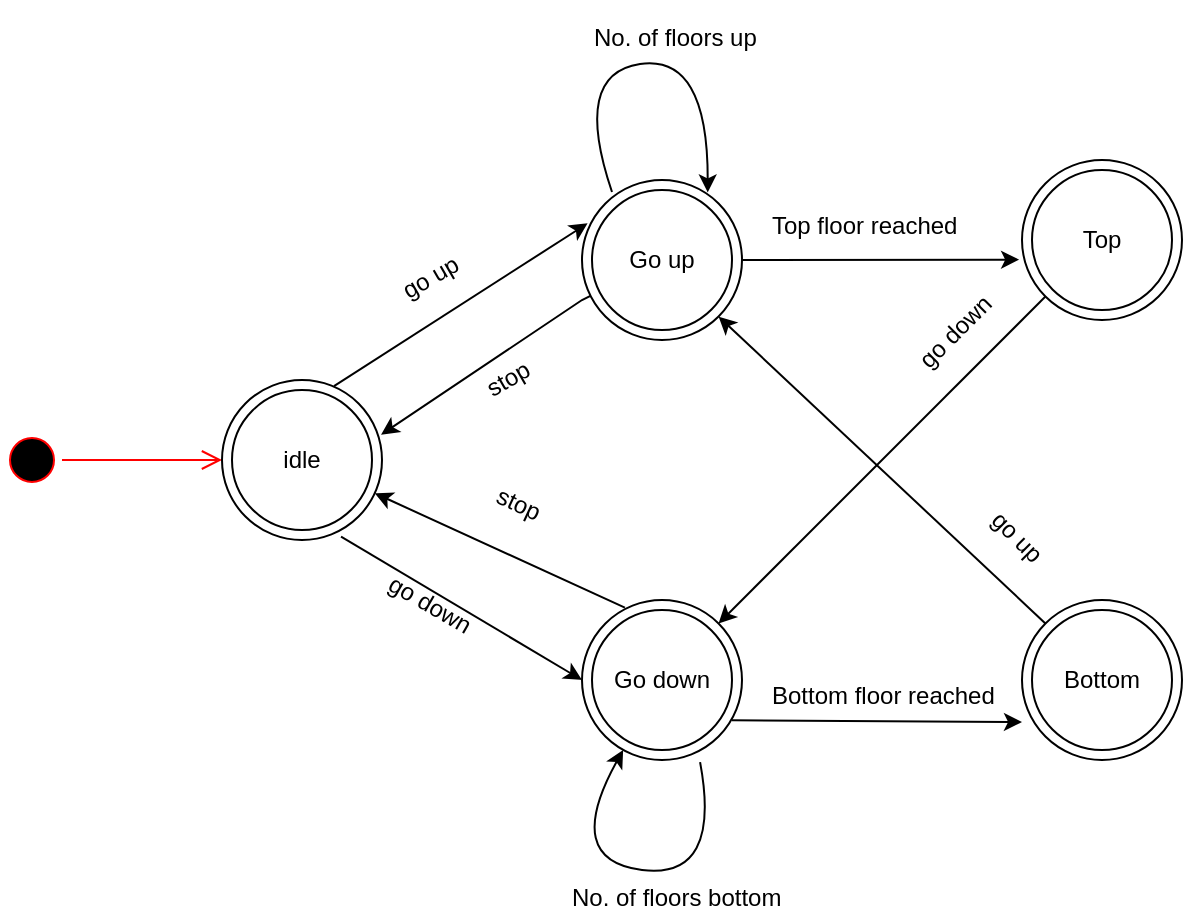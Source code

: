 <mxfile version="15.5.9" type="github">
  <diagram name="Page-1" id="58cdce13-f638-feb5-8d6f-7d28b1aa9fa0">
    <mxGraphModel dx="868" dy="468" grid="1" gridSize="10" guides="1" tooltips="1" connect="1" arrows="1" fold="1" page="1" pageScale="1" pageWidth="1100" pageHeight="850" background="none" math="0" shadow="0">
      <root>
        <mxCell id="0" />
        <mxCell id="1" parent="0" />
        <mxCell id="382b91b5511bd0f7-1" value="" style="ellipse;html=1;shape=startState;fillColor=#000000;strokeColor=#ff0000;rounded=1;shadow=0;comic=0;labelBackgroundColor=none;fontFamily=Verdana;fontSize=12;fontColor=#000000;align=center;direction=south;" parent="1" vertex="1">
          <mxGeometry x="150" y="395" width="30" height="30" as="geometry" />
        </mxCell>
        <mxCell id="2a3bc250acf0617d-9" style="edgeStyle=orthogonalEdgeStyle;html=1;labelBackgroundColor=none;endArrow=open;endSize=8;strokeColor=#ff0000;fontFamily=Verdana;fontSize=12;align=left;" parent="1" source="382b91b5511bd0f7-1" edge="1">
          <mxGeometry relative="1" as="geometry">
            <mxPoint x="260" y="410" as="targetPoint" />
          </mxGeometry>
        </mxCell>
        <mxCell id="pOz0Ra9kWPePMZy7CQo1-2" value="idle" style="ellipse;whiteSpace=wrap;html=1;aspect=fixed;" vertex="1" parent="1">
          <mxGeometry x="260" y="370" width="80" height="80" as="geometry" />
        </mxCell>
        <mxCell id="pOz0Ra9kWPePMZy7CQo1-4" value="" style="ellipse;whiteSpace=wrap;html=1;aspect=fixed;" vertex="1" parent="1">
          <mxGeometry x="440" y="270" width="80" height="80" as="geometry" />
        </mxCell>
        <mxCell id="pOz0Ra9kWPePMZy7CQo1-5" value="" style="ellipse;whiteSpace=wrap;html=1;aspect=fixed;" vertex="1" parent="1">
          <mxGeometry x="440" y="480" width="80" height="80" as="geometry" />
        </mxCell>
        <mxCell id="pOz0Ra9kWPePMZy7CQo1-6" value="" style="ellipse;whiteSpace=wrap;html=1;aspect=fixed;" vertex="1" parent="1">
          <mxGeometry x="660" y="480" width="80" height="80" as="geometry" />
        </mxCell>
        <mxCell id="pOz0Ra9kWPePMZy7CQo1-7" value="" style="ellipse;whiteSpace=wrap;html=1;aspect=fixed;" vertex="1" parent="1">
          <mxGeometry x="660" y="260" width="80" height="80" as="geometry" />
        </mxCell>
        <mxCell id="pOz0Ra9kWPePMZy7CQo1-8" value="Go up" style="ellipse;whiteSpace=wrap;html=1;aspect=fixed;" vertex="1" parent="1">
          <mxGeometry x="445" y="275" width="70" height="70" as="geometry" />
        </mxCell>
        <mxCell id="pOz0Ra9kWPePMZy7CQo1-9" value="Top" style="ellipse;whiteSpace=wrap;html=1;aspect=fixed;" vertex="1" parent="1">
          <mxGeometry x="665" y="265" width="70" height="70" as="geometry" />
        </mxCell>
        <mxCell id="pOz0Ra9kWPePMZy7CQo1-10" value="Go down" style="ellipse;whiteSpace=wrap;html=1;aspect=fixed;" vertex="1" parent="1">
          <mxGeometry x="445" y="485" width="70" height="70" as="geometry" />
        </mxCell>
        <mxCell id="pOz0Ra9kWPePMZy7CQo1-11" value="Bottom" style="ellipse;whiteSpace=wrap;html=1;aspect=fixed;" vertex="1" parent="1">
          <mxGeometry x="665" y="485" width="70" height="70" as="geometry" />
        </mxCell>
        <mxCell id="pOz0Ra9kWPePMZy7CQo1-12" value="" style="endArrow=classic;html=1;rounded=0;exitX=0.7;exitY=0.038;exitDx=0;exitDy=0;entryX=0.035;entryY=0.271;entryDx=0;entryDy=0;entryPerimeter=0;exitPerimeter=0;" edge="1" parent="1" source="pOz0Ra9kWPePMZy7CQo1-2" target="pOz0Ra9kWPePMZy7CQo1-4">
          <mxGeometry width="50" height="50" relative="1" as="geometry">
            <mxPoint x="320.284" y="345.996" as="sourcePoint" />
            <mxPoint x="431" y="291.28" as="targetPoint" />
          </mxGeometry>
        </mxCell>
        <mxCell id="pOz0Ra9kWPePMZy7CQo1-13" value="" style="endArrow=classic;html=1;rounded=0;exitX=0.744;exitY=0.979;exitDx=0;exitDy=0;exitPerimeter=0;entryX=0;entryY=0.5;entryDx=0;entryDy=0;" edge="1" parent="1" source="pOz0Ra9kWPePMZy7CQo1-2" target="pOz0Ra9kWPePMZy7CQo1-5">
          <mxGeometry width="50" height="50" relative="1" as="geometry">
            <mxPoint x="320.004" y="444.996" as="sourcePoint" />
            <mxPoint x="440" y="480" as="targetPoint" />
          </mxGeometry>
        </mxCell>
        <mxCell id="pOz0Ra9kWPePMZy7CQo1-14" value="" style="endArrow=classic;html=1;rounded=0;exitX=1;exitY=0.5;exitDx=0;exitDy=0;entryX=-0.018;entryY=0.673;entryDx=0;entryDy=0;entryPerimeter=0;" edge="1" parent="1" source="pOz0Ra9kWPePMZy7CQo1-4">
          <mxGeometry width="50" height="50" relative="1" as="geometry">
            <mxPoint x="520.004" y="300.996" as="sourcePoint" />
            <mxPoint x="658.56" y="309.84" as="targetPoint" />
          </mxGeometry>
        </mxCell>
        <mxCell id="pOz0Ra9kWPePMZy7CQo1-15" value="" style="endArrow=classic;html=1;rounded=0;exitX=1;exitY=0.5;exitDx=0;exitDy=0;entryX=0;entryY=0.763;entryDx=0;entryDy=0;entryPerimeter=0;" edge="1" parent="1" target="pOz0Ra9kWPePMZy7CQo1-6">
          <mxGeometry width="50" height="50" relative="1" as="geometry">
            <mxPoint x="515" y="540.16" as="sourcePoint" />
            <mxPoint x="653.56" y="540" as="targetPoint" />
          </mxGeometry>
        </mxCell>
        <mxCell id="pOz0Ra9kWPePMZy7CQo1-16" value="" style="endArrow=classic;html=1;rounded=0;entryX=1;entryY=0;entryDx=0;entryDy=0;" edge="1" parent="1" source="pOz0Ra9kWPePMZy7CQo1-7" target="pOz0Ra9kWPePMZy7CQo1-5">
          <mxGeometry width="50" height="50" relative="1" as="geometry">
            <mxPoint x="360" y="450" as="sourcePoint" />
            <mxPoint x="410" y="400" as="targetPoint" />
          </mxGeometry>
        </mxCell>
        <mxCell id="pOz0Ra9kWPePMZy7CQo1-17" value="" style="endArrow=classic;html=1;rounded=0;exitX=0;exitY=0;exitDx=0;exitDy=0;entryX=1;entryY=1;entryDx=0;entryDy=0;" edge="1" parent="1" source="pOz0Ra9kWPePMZy7CQo1-6" target="pOz0Ra9kWPePMZy7CQo1-4">
          <mxGeometry width="50" height="50" relative="1" as="geometry">
            <mxPoint x="360" y="450" as="sourcePoint" />
            <mxPoint x="410" y="400" as="targetPoint" />
          </mxGeometry>
        </mxCell>
        <mxCell id="pOz0Ra9kWPePMZy7CQo1-18" value="" style="endArrow=classic;html=1;rounded=0;exitX=0.268;exitY=0.048;exitDx=0;exitDy=0;exitPerimeter=0;" edge="1" parent="1" source="pOz0Ra9kWPePMZy7CQo1-5" target="pOz0Ra9kWPePMZy7CQo1-2">
          <mxGeometry width="50" height="50" relative="1" as="geometry">
            <mxPoint x="360" y="450" as="sourcePoint" />
            <mxPoint x="410" y="400" as="targetPoint" />
          </mxGeometry>
        </mxCell>
        <mxCell id="pOz0Ra9kWPePMZy7CQo1-19" value="" style="endArrow=classic;html=1;rounded=0;entryX=0.994;entryY=0.342;entryDx=0;entryDy=0;entryPerimeter=0;" edge="1" parent="1" source="pOz0Ra9kWPePMZy7CQo1-4" target="pOz0Ra9kWPePMZy7CQo1-2">
          <mxGeometry width="50" height="50" relative="1" as="geometry">
            <mxPoint x="360" y="450" as="sourcePoint" />
            <mxPoint x="370" y="365" as="targetPoint" />
            <Array as="points">
              <mxPoint x="440" y="330" />
            </Array>
          </mxGeometry>
        </mxCell>
        <mxCell id="pOz0Ra9kWPePMZy7CQo1-22" value="Bottom floor reached" style="text;html=1;strokeColor=none;fillColor=none;spacing=5;spacingTop=-20;whiteSpace=wrap;overflow=hidden;rounded=0;" vertex="1" parent="1">
          <mxGeometry x="530" y="531" width="190" height="20" as="geometry" />
        </mxCell>
        <mxCell id="pOz0Ra9kWPePMZy7CQo1-23" value="Top floor reached" style="text;html=1;strokeColor=none;fillColor=none;spacing=5;spacingTop=-20;whiteSpace=wrap;overflow=hidden;rounded=0;" vertex="1" parent="1">
          <mxGeometry x="530" y="296" width="190" height="20" as="geometry" />
        </mxCell>
        <mxCell id="pOz0Ra9kWPePMZy7CQo1-24" value="go up" style="text;html=1;strokeColor=none;fillColor=none;spacing=5;spacingTop=-20;whiteSpace=wrap;overflow=hidden;rounded=0;rotation=-30;" vertex="1" parent="1">
          <mxGeometry x="349" y="318" width="50" height="14" as="geometry" />
        </mxCell>
        <mxCell id="pOz0Ra9kWPePMZy7CQo1-26" value="go up" style="text;html=1;strokeColor=none;fillColor=none;spacing=5;spacingTop=-20;whiteSpace=wrap;overflow=hidden;rounded=0;rotation=45;" vertex="1" parent="1">
          <mxGeometry x="629" y="452" width="50" height="14" as="geometry" />
        </mxCell>
        <mxCell id="pOz0Ra9kWPePMZy7CQo1-27" value="go down" style="text;html=1;strokeColor=none;fillColor=none;spacing=5;spacingTop=-20;whiteSpace=wrap;overflow=hidden;rounded=0;rotation=30;" vertex="1" parent="1">
          <mxGeometry x="331" y="485" width="60" height="14" as="geometry" />
        </mxCell>
        <mxCell id="pOz0Ra9kWPePMZy7CQo1-30" value="stop" style="text;html=1;strokeColor=none;fillColor=none;spacing=5;spacingTop=-20;whiteSpace=wrap;overflow=hidden;rounded=0;rotation=-30;" vertex="1" parent="1">
          <mxGeometry x="391" y="367" width="50" height="14" as="geometry" />
        </mxCell>
        <mxCell id="pOz0Ra9kWPePMZy7CQo1-33" value="stop" style="text;html=1;strokeColor=none;fillColor=none;spacing=5;spacingTop=-20;whiteSpace=wrap;overflow=hidden;rounded=0;rotation=25;" vertex="1" parent="1">
          <mxGeometry x="387" y="438" width="50" height="14" as="geometry" />
        </mxCell>
        <mxCell id="pOz0Ra9kWPePMZy7CQo1-36" value="go down" style="text;html=1;strokeColor=none;fillColor=none;spacing=5;spacingTop=-20;whiteSpace=wrap;overflow=hidden;rounded=0;rotation=-45;" vertex="1" parent="1">
          <mxGeometry x="605.54" y="344.46" width="60" height="14" as="geometry" />
        </mxCell>
        <mxCell id="pOz0Ra9kWPePMZy7CQo1-39" value="" style="curved=1;endArrow=classic;html=1;rounded=0;entryX=0.723;entryY=-0.01;entryDx=0;entryDy=0;entryPerimeter=0;" edge="1" parent="1">
          <mxGeometry width="50" height="50" relative="1" as="geometry">
            <mxPoint x="455" y="276" as="sourcePoint" />
            <mxPoint x="502.84" y="276.2" as="targetPoint" />
            <Array as="points">
              <mxPoint x="435" y="217" />
              <mxPoint x="503" y="207" />
            </Array>
          </mxGeometry>
        </mxCell>
        <mxCell id="pOz0Ra9kWPePMZy7CQo1-42" value="" style="curved=1;endArrow=classic;html=1;rounded=0;exitX=0.738;exitY=1.013;exitDx=0;exitDy=0;exitPerimeter=0;" edge="1" parent="1" source="pOz0Ra9kWPePMZy7CQo1-5" target="pOz0Ra9kWPePMZy7CQo1-5">
          <mxGeometry width="50" height="50" relative="1" as="geometry">
            <mxPoint x="500" y="580" as="sourcePoint" />
            <mxPoint x="471" y="570" as="targetPoint" />
            <Array as="points">
              <mxPoint x="510" y="620" />
              <mxPoint x="430" y="610" />
            </Array>
          </mxGeometry>
        </mxCell>
        <mxCell id="pOz0Ra9kWPePMZy7CQo1-43" value="idle" style="ellipse;whiteSpace=wrap;html=1;aspect=fixed;" vertex="1" parent="1">
          <mxGeometry x="265" y="375" width="70" height="70" as="geometry" />
        </mxCell>
        <mxCell id="pOz0Ra9kWPePMZy7CQo1-44" value="&lt;p&gt;No. of floors up&lt;/p&gt;" style="text;html=1;strokeColor=none;fillColor=none;spacing=5;spacingTop=-20;whiteSpace=wrap;overflow=hidden;rounded=0;" vertex="1" parent="1">
          <mxGeometry x="441" y="190" width="139" height="20" as="geometry" />
        </mxCell>
        <mxCell id="pOz0Ra9kWPePMZy7CQo1-45" value="&lt;p&gt;No. of floors bottom&lt;br&gt;&lt;/p&gt;" style="text;html=1;strokeColor=none;fillColor=none;spacing=5;spacingTop=-20;whiteSpace=wrap;overflow=hidden;rounded=0;" vertex="1" parent="1">
          <mxGeometry x="430" y="620" width="139" height="20" as="geometry" />
        </mxCell>
      </root>
    </mxGraphModel>
  </diagram>
</mxfile>
